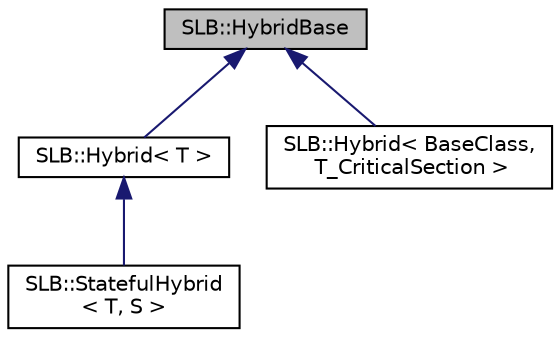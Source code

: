 digraph "SLB::HybridBase"
{
  edge [fontname="Helvetica",fontsize="10",labelfontname="Helvetica",labelfontsize="10"];
  node [fontname="Helvetica",fontsize="10",shape=record];
  Node1 [label="SLB::HybridBase",height=0.2,width=0.4,color="black", fillcolor="grey75", style="filled", fontcolor="black"];
  Node1 -> Node2 [dir="back",color="midnightblue",fontsize="10",style="solid",fontname="Helvetica"];
  Node2 [label="SLB::Hybrid\< T \>",height=0.2,width=0.4,color="black", fillcolor="white", style="filled",URL="$classSLB_1_1Hybrid.html"];
  Node2 -> Node3 [dir="back",color="midnightblue",fontsize="10",style="solid",fontname="Helvetica"];
  Node3 [label="SLB::StatefulHybrid\l\< T, S \>",height=0.2,width=0.4,color="black", fillcolor="white", style="filled",URL="$classSLB_1_1StatefulHybrid.html"];
  Node1 -> Node4 [dir="back",color="midnightblue",fontsize="10",style="solid",fontname="Helvetica"];
  Node4 [label="SLB::Hybrid\< BaseClass,\l T_CriticalSection \>",height=0.2,width=0.4,color="black", fillcolor="white", style="filled",URL="$classSLB_1_1Hybrid.html"];
}
